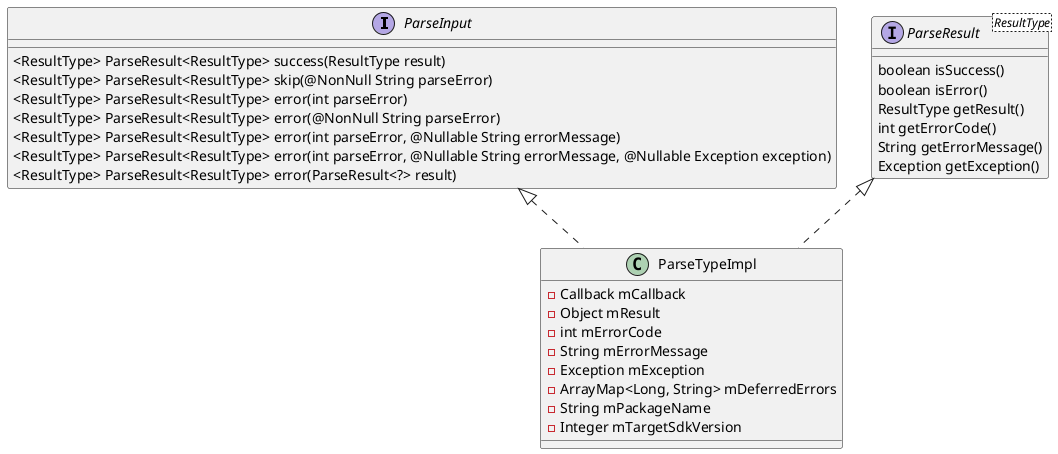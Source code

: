 @startuml
interface ParseInput {
    <ResultType> ParseResult<ResultType> success(ResultType result)
    <ResultType> ParseResult<ResultType> skip(@NonNull String parseError)
    <ResultType> ParseResult<ResultType> error(int parseError)
    <ResultType> ParseResult<ResultType> error(@NonNull String parseError)
    <ResultType> ParseResult<ResultType> error(int parseError, @Nullable String errorMessage)
    <ResultType> ParseResult<ResultType> error(int parseError, @Nullable String errorMessage, @Nullable Exception exception)
    <ResultType> ParseResult<ResultType> error(ParseResult<?> result)
}

interface ParseResult<ResultType> {
    boolean isSuccess()
    boolean isError()
    ResultType getResult()
    int getErrorCode()
    String getErrorMessage()
    Exception getException()
}
class ParseTypeImpl {
    - Callback mCallback
    - Object mResult
    - int mErrorCode
    - String mErrorMessage
    - Exception mException
    - ArrayMap<Long, String> mDeferredErrors
    - String mPackageName
    - Integer mTargetSdkVersion
}
ParseResult<|..ParseTypeImpl
ParseInput<|..ParseTypeImpl
@enduml
